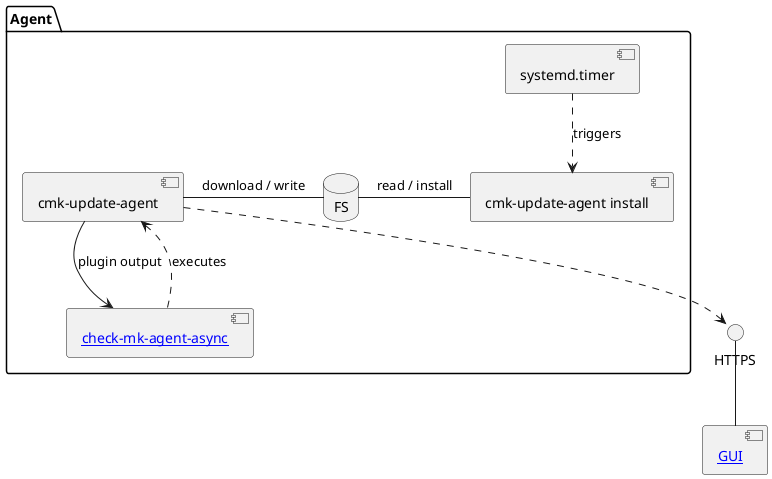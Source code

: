 @startuml agent-updater

package "Agent" {
    component "[[../arch-comp-agent-linux.html check-mk-agent-async]]" as check_mk_agent_async
    database FS as filesystem
    [cmk-update-agent install] as cmk_update_agent_1
    [cmk-update-agent] as cmk_update_agent_2
    [systemd.timer] as systemd_timer

    systemd_timer ..> cmk_update_agent_1: triggers

    cmk_update_agent_2 - filesystem: download / write
    filesystem - cmk_update_agent_1: read / install

    check_mk_agent_async ..> cmk_update_agent_2: executes
    cmk_update_agent_2 -> check_mk_agent_async: plugin output
}

() HTTPS as https_gui
component "[[ ../arch-comp-gui.html GUI]]" as gui
https_gui -- gui
cmk_update_agent_2 ..> https_gui

@enduml
